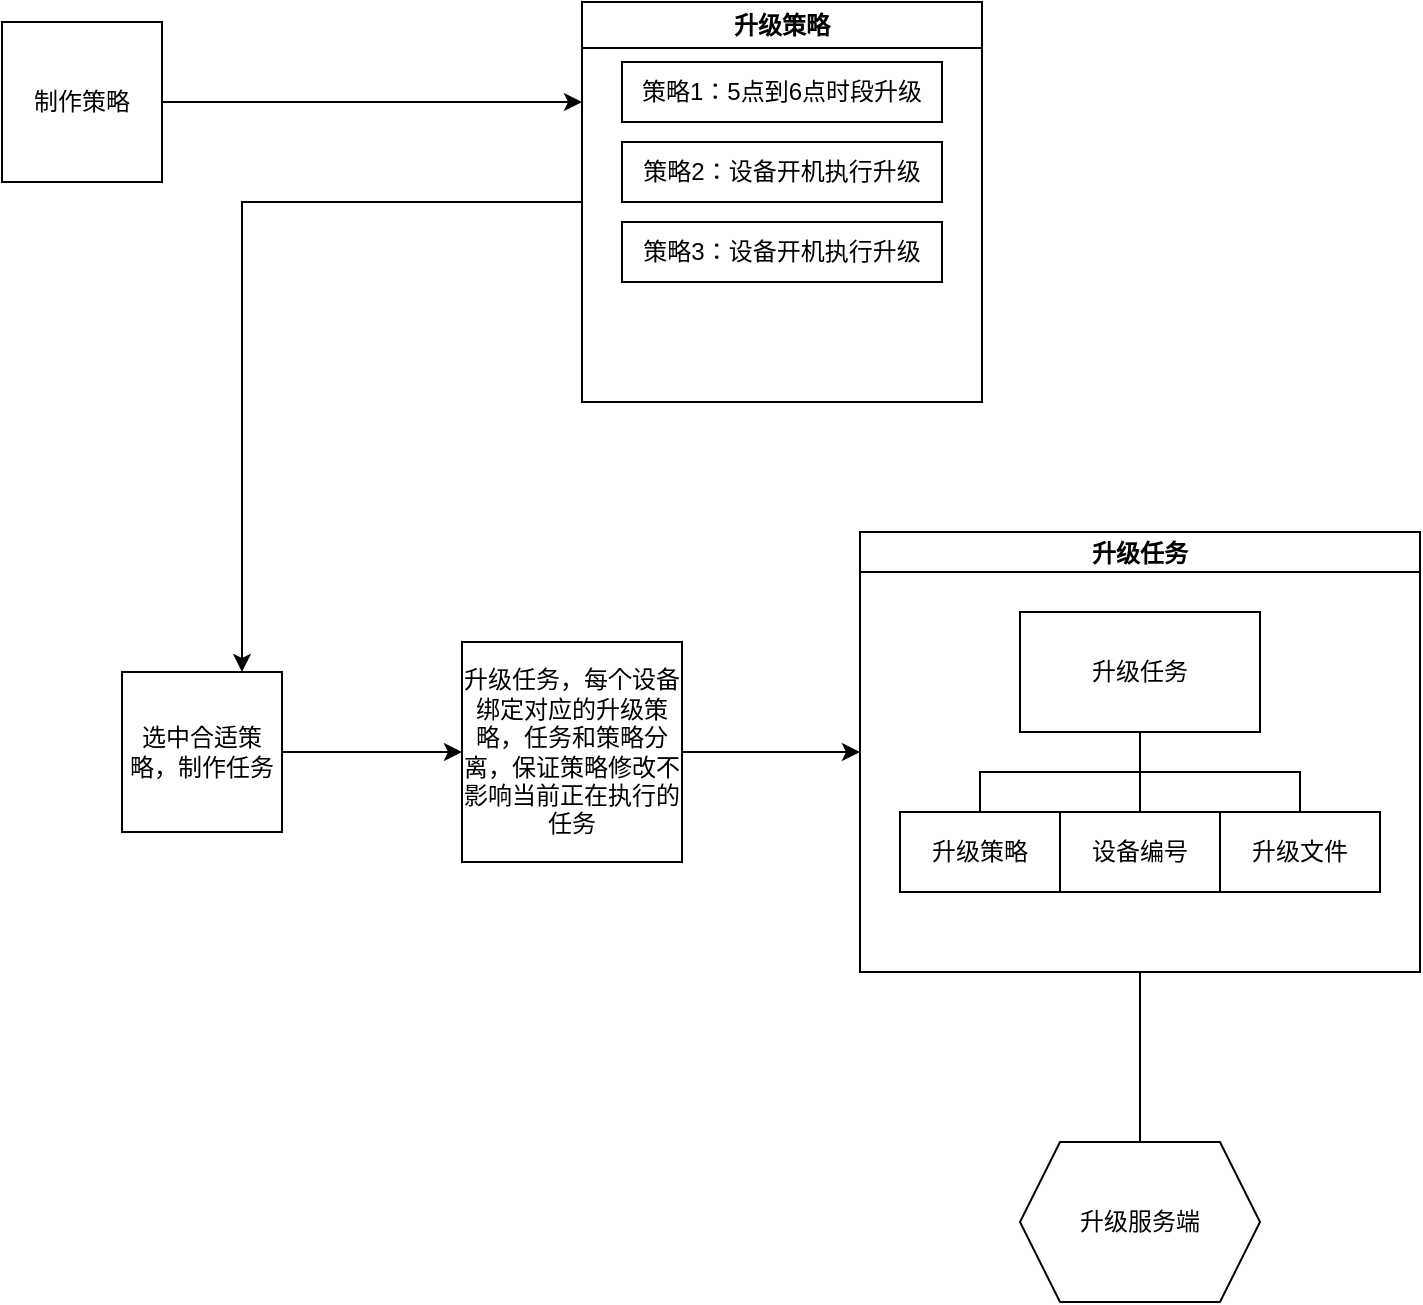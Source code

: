<mxfile version="20.8.1" type="github">
  <diagram id="EQH2GRXcBi-YafweABZ6" name="第 1 页">
    <mxGraphModel dx="1434" dy="764" grid="1" gridSize="10" guides="1" tooltips="1" connect="1" arrows="1" fold="1" page="1" pageScale="1" pageWidth="827" pageHeight="1169" math="0" shadow="0">
      <root>
        <mxCell id="0" />
        <mxCell id="1" parent="0" />
        <mxCell id="V0qNZTP30eSIRNodx1Qa-37" style="edgeStyle=orthogonalEdgeStyle;rounded=0;orthogonalLoop=1;jettySize=auto;html=1;entryX=0.75;entryY=0;entryDx=0;entryDy=0;" edge="1" parent="1" source="4qwHuhReM01zFrTv5p3J-1" target="V0qNZTP30eSIRNodx1Qa-21">
          <mxGeometry relative="1" as="geometry" />
        </mxCell>
        <mxCell id="4qwHuhReM01zFrTv5p3J-1" value="升级策略" style="swimlane;whiteSpace=wrap;html=1;" parent="1" vertex="1">
          <mxGeometry x="330" y="370" width="200" height="200" as="geometry" />
        </mxCell>
        <mxCell id="V0qNZTP30eSIRNodx1Qa-1" value="策略1：5点到6点时段升级" style="rounded=0;whiteSpace=wrap;html=1;" vertex="1" parent="4qwHuhReM01zFrTv5p3J-1">
          <mxGeometry x="20" y="30" width="160" height="30" as="geometry" />
        </mxCell>
        <mxCell id="V0qNZTP30eSIRNodx1Qa-3" value="策略2：设备开机执行升级" style="rounded=0;whiteSpace=wrap;html=1;" vertex="1" parent="4qwHuhReM01zFrTv5p3J-1">
          <mxGeometry x="20" y="70" width="160" height="30" as="geometry" />
        </mxCell>
        <mxCell id="V0qNZTP30eSIRNodx1Qa-4" value="策略3：设备开机执行升级" style="rounded=0;whiteSpace=wrap;html=1;" vertex="1" parent="4qwHuhReM01zFrTv5p3J-1">
          <mxGeometry x="20" y="110" width="160" height="30" as="geometry" />
        </mxCell>
        <mxCell id="V0qNZTP30eSIRNodx1Qa-8" value="升级服务端" style="shape=hexagon;perimeter=hexagonPerimeter2;whiteSpace=wrap;html=1;fixedSize=1;" vertex="1" parent="1">
          <mxGeometry x="549" y="940" width="120" height="80" as="geometry" />
        </mxCell>
        <mxCell id="V0qNZTP30eSIRNodx1Qa-22" style="edgeStyle=orthogonalEdgeStyle;rounded=0;orthogonalLoop=1;jettySize=auto;html=1;entryX=0;entryY=0.5;entryDx=0;entryDy=0;" edge="1" parent="1" source="V0qNZTP30eSIRNodx1Qa-21" target="V0qNZTP30eSIRNodx1Qa-23">
          <mxGeometry relative="1" as="geometry">
            <mxPoint x="360" y="250" as="targetPoint" />
            <Array as="points" />
          </mxGeometry>
        </mxCell>
        <mxCell id="V0qNZTP30eSIRNodx1Qa-21" value="选中合适策略，制作任务" style="whiteSpace=wrap;html=1;aspect=fixed;" vertex="1" parent="1">
          <mxGeometry x="100" y="705" width="80" height="80" as="geometry" />
        </mxCell>
        <mxCell id="V0qNZTP30eSIRNodx1Qa-33" style="edgeStyle=orthogonalEdgeStyle;rounded=0;orthogonalLoop=1;jettySize=auto;html=1;entryX=0;entryY=0.5;entryDx=0;entryDy=0;" edge="1" parent="1" source="V0qNZTP30eSIRNodx1Qa-23" target="V0qNZTP30eSIRNodx1Qa-27">
          <mxGeometry relative="1" as="geometry" />
        </mxCell>
        <mxCell id="V0qNZTP30eSIRNodx1Qa-23" value="升级任务，每个设备绑定对应的升级策略，任务和策略分离，保证策略修改不影响当前正在执行的任务" style="whiteSpace=wrap;html=1;aspect=fixed;" vertex="1" parent="1">
          <mxGeometry x="270" y="690" width="110" height="110" as="geometry" />
        </mxCell>
        <mxCell id="V0qNZTP30eSIRNodx1Qa-42" style="edgeStyle=elbowEdgeStyle;rounded=0;orthogonalLoop=1;jettySize=auto;html=1;startArrow=none;endArrow=none;entryX=0.5;entryY=0;entryDx=0;entryDy=0;horizontal=1;" edge="1" parent="1" source="V0qNZTP30eSIRNodx1Qa-27" target="V0qNZTP30eSIRNodx1Qa-8">
          <mxGeometry relative="1" as="geometry" />
        </mxCell>
        <mxCell id="V0qNZTP30eSIRNodx1Qa-27" value="升级任务" style="swimlane;startSize=20;horizontal=1;containerType=tree;newEdgeStyle={&quot;edgeStyle&quot;:&quot;elbowEdgeStyle&quot;,&quot;startArrow&quot;:&quot;none&quot;,&quot;endArrow&quot;:&quot;none&quot;};" vertex="1" parent="1">
          <mxGeometry x="469" y="635" width="280" height="220" as="geometry" />
        </mxCell>
        <mxCell id="V0qNZTP30eSIRNodx1Qa-28" value="" style="edgeStyle=elbowEdgeStyle;elbow=vertical;sourcePerimeterSpacing=0;targetPerimeterSpacing=0;startArrow=none;endArrow=none;rounded=0;curved=0;" edge="1" parent="V0qNZTP30eSIRNodx1Qa-27" source="V0qNZTP30eSIRNodx1Qa-30" target="V0qNZTP30eSIRNodx1Qa-31">
          <mxGeometry relative="1" as="geometry" />
        </mxCell>
        <mxCell id="V0qNZTP30eSIRNodx1Qa-29" value="" style="edgeStyle=elbowEdgeStyle;elbow=vertical;sourcePerimeterSpacing=0;targetPerimeterSpacing=0;startArrow=none;endArrow=none;rounded=0;curved=0;" edge="1" parent="V0qNZTP30eSIRNodx1Qa-27" source="V0qNZTP30eSIRNodx1Qa-30" target="V0qNZTP30eSIRNodx1Qa-32">
          <mxGeometry relative="1" as="geometry" />
        </mxCell>
        <UserObject label="升级任务" treeRoot="1" id="V0qNZTP30eSIRNodx1Qa-30">
          <mxCell style="whiteSpace=wrap;html=1;align=center;treeFolding=1;treeMoving=1;newEdgeStyle={&quot;edgeStyle&quot;:&quot;elbowEdgeStyle&quot;,&quot;startArrow&quot;:&quot;none&quot;,&quot;endArrow&quot;:&quot;none&quot;};" vertex="1" parent="V0qNZTP30eSIRNodx1Qa-27">
            <mxGeometry x="80" y="40" width="120" height="60" as="geometry" />
          </mxCell>
        </UserObject>
        <mxCell id="V0qNZTP30eSIRNodx1Qa-31" value="升级策略" style="whiteSpace=wrap;html=1;align=center;verticalAlign=middle;treeFolding=1;treeMoving=1;newEdgeStyle={&quot;edgeStyle&quot;:&quot;elbowEdgeStyle&quot;,&quot;startArrow&quot;:&quot;none&quot;,&quot;endArrow&quot;:&quot;none&quot;};" vertex="1" parent="V0qNZTP30eSIRNodx1Qa-27">
          <mxGeometry x="20" y="140" width="80" height="40" as="geometry" />
        </mxCell>
        <mxCell id="V0qNZTP30eSIRNodx1Qa-32" value="升级文件" style="whiteSpace=wrap;html=1;align=center;verticalAlign=middle;treeFolding=1;treeMoving=1;newEdgeStyle={&quot;edgeStyle&quot;:&quot;elbowEdgeStyle&quot;,&quot;startArrow&quot;:&quot;none&quot;,&quot;endArrow&quot;:&quot;none&quot;};" vertex="1" parent="V0qNZTP30eSIRNodx1Qa-27">
          <mxGeometry x="180" y="140" width="80" height="40" as="geometry" />
        </mxCell>
        <mxCell id="V0qNZTP30eSIRNodx1Qa-34" value="" style="edgeStyle=elbowEdgeStyle;elbow=vertical;sourcePerimeterSpacing=0;targetPerimeterSpacing=0;startArrow=none;endArrow=none;rounded=0;curved=0;" edge="1" target="V0qNZTP30eSIRNodx1Qa-35" source="V0qNZTP30eSIRNodx1Qa-30" parent="V0qNZTP30eSIRNodx1Qa-27">
          <mxGeometry relative="1" as="geometry">
            <mxPoint x="609" y="735" as="sourcePoint" />
          </mxGeometry>
        </mxCell>
        <mxCell id="V0qNZTP30eSIRNodx1Qa-35" value="设备编号" style="whiteSpace=wrap;html=1;align=center;verticalAlign=middle;treeFolding=1;treeMoving=1;newEdgeStyle={&quot;edgeStyle&quot;:&quot;elbowEdgeStyle&quot;,&quot;startArrow&quot;:&quot;none&quot;,&quot;endArrow&quot;:&quot;none&quot;};" vertex="1" parent="V0qNZTP30eSIRNodx1Qa-27">
          <mxGeometry x="100" y="140" width="80" height="40" as="geometry" />
        </mxCell>
        <mxCell id="V0qNZTP30eSIRNodx1Qa-38" style="edgeStyle=orthogonalEdgeStyle;rounded=0;orthogonalLoop=1;jettySize=auto;html=1;entryX=0;entryY=0.25;entryDx=0;entryDy=0;" edge="1" parent="1" source="V0qNZTP30eSIRNodx1Qa-36" target="4qwHuhReM01zFrTv5p3J-1">
          <mxGeometry relative="1" as="geometry" />
        </mxCell>
        <mxCell id="V0qNZTP30eSIRNodx1Qa-36" value="制作策略" style="whiteSpace=wrap;html=1;aspect=fixed;" vertex="1" parent="1">
          <mxGeometry x="40" y="380" width="80" height="80" as="geometry" />
        </mxCell>
      </root>
    </mxGraphModel>
  </diagram>
</mxfile>
